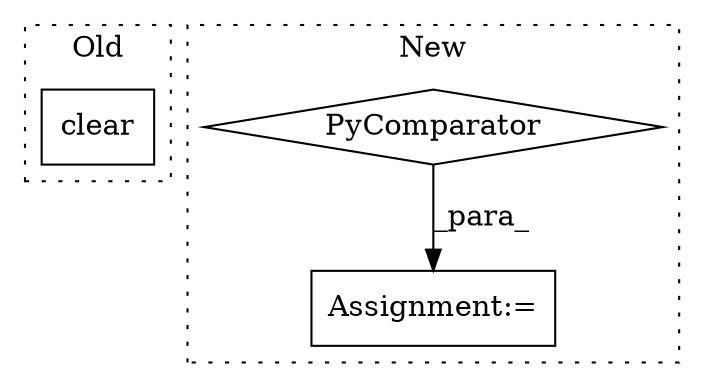 digraph G {
subgraph cluster0 {
1 [label="clear" a="32" s="2936" l="7" shape="box"];
label = "Old";
style="dotted";
}
subgraph cluster1 {
2 [label="PyComparator" a="113" s="2243" l="23" shape="diamond"];
3 [label="Assignment:=" a="7" s="2148" l="16" shape="box"];
label = "New";
style="dotted";
}
2 -> 3 [label="_para_"];
}